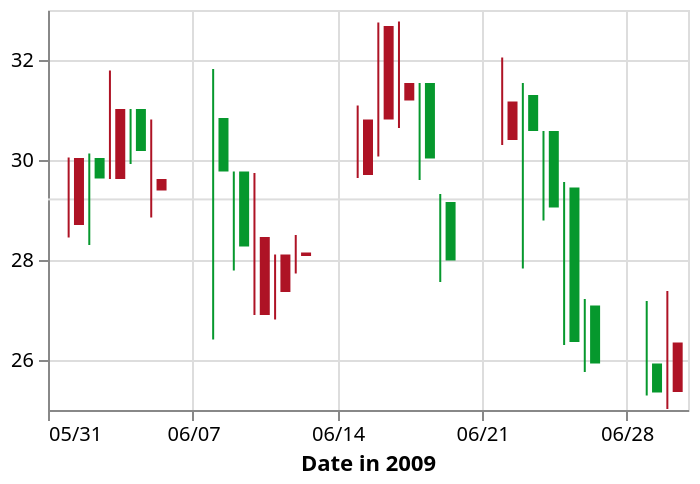 {
  "$schema": "https://vega.github.io/schema/vega-lite/v2.json",
  "width": 320,
  "description":"A candlestick chart inspired from Protovis(http://mbostock.github.io/protovis/ex/candlestick.html)",
  "data": {
    "values": [
      {
        "date": "01-Jun-2009",
        "open": 28.7,
        "high": 30.05,
        "low": 28.45,
        "close": 30.04,
        "signal": "short",
        "ret": -4.89396411092985
      },
      {
        "date": "02-Jun-2009",
        "open": 30.04,
        "high": 30.13,
        "low": 28.3,
        "close": 29.63,
        "signal": "short",
        "ret": -0.322580645161295
      },
      {
        "date": "03-Jun-2009",
        "open": 29.62,
        "high": 31.79,
        "low": 29.62,
        "close": 31.02,
        "signal": "short",
        "ret": 3.68663594470045
      },
      {
        "date": "04-Jun-2009",
        "open": 31.02,
        "high": 31.02,
        "low": 29.92,
        "close": 30.18,
        "signal": "short",
        "ret": 4.51010886469673
      },
      {
        "date": "05-Jun-2009",
        "open": 29.39,
        "high": 30.81,
        "low": 28.85,
        "close": 29.62,
        "signal": "short",
        "ret": 6.08424336973478
      },
      {
        "date": "08-Jun-2009",
        "open": 30.84,
        "high": 31.82,
        "low": 26.41,
        "close": 29.77,
        "signal": "short",
        "ret": 1.2539184952978
      },
      {
        "date": "09-Jun-2009",
        "open": 29.77,
        "high": 29.77,
        "low": 27.79,
        "close": 28.27,
        "signal": "short",
        "ret": -5.02431118314424
      },
      {
        "date": "10-Jun-2009",
        "open": 26.9,
        "high": 29.74,
        "low": 26.9,
        "close": 28.46,
        "signal": "short",
        "ret": -5.46623794212217
      },
      {
        "date": "11-Jun-2009",
        "open": 27.36,
        "high": 28.11,
        "low": 26.81,
        "close": 28.11,
        "signal": "short",
        "ret": -8.3743842364532
      },
      {
        "date": "12-Jun-2009",
        "open": 28.08,
        "high": 28.5,
        "low": 27.73,
        "close": 28.15,
        "signal": "short",
        "ret": -5.52763819095477
      },
      {
        "date": "15-Jun-2009",
        "open": 29.7,
        "high": 31.09,
        "low": 29.64,
        "close": 30.81,
        "signal": "long",
        "ret": 3.4920634920635
      },
      {
        "date": "16-Jun-2009",
        "open": 30.81,
        "high": 32.75,
        "low": 30.07,
        "close": 32.68,
        "signal": "short",
        "ret": 0.155038759689914
      },
      {
        "date": "17-Jun-2009",
        "open": 31.19,
        "high": 32.77,
        "low": 30.64,
        "close": 31.54,
        "signal": "short",
        "ret": 5.82822085889571
      },
      {
        "date": "18-Jun-2009",
        "open": 31.54,
        "high": 31.54,
        "low": 29.6,
        "close": 30.03,
        "signal": "short",
        "ret": 8.17610062893082
      },
      {
        "date": "19-Jun-2009",
        "open": 29.16,
        "high": 29.32,
        "low": 27.56,
        "close": 27.99,
        "signal": "short",
        "ret": 8.59872611464968
      },
      {
        "date": "22-Jun-2009",
        "open": 30.4,
        "high": 32.05,
        "low": 30.3,
        "close": 31.17,
        "signal": "short",
        "ret": 15.4907975460123
      },
      {
        "date": "23-Jun-2009",
        "open": 31.3,
        "high": 31.54,
        "low": 27.83,
        "close": 30.58,
        "signal": "short",
        "ret": 11.7370892018779
      },
      {
        "date": "24-Jun-2009",
        "open": 30.58,
        "high": 30.58,
        "low": 28.79,
        "close": 29.05,
        "signal": "long",
        "ret": -10.4234527687296
      },
      {
        "date": "25-Jun-2009",
        "open": 29.45,
        "high": 29.56,
        "low": 26.3,
        "close": 26.36,
        "signal": "long",
        "ret": 0
      },
      {
        "date": "26-Jun-2009",
        "open": 27.09,
        "high": 27.22,
        "low": 25.76,
        "close": 25.93,
        "signal": "long",
        "ret": 0
      },
      {
        "date": "29-Jun-2009",
        "open": 25.93,
        "high": 27.18,
        "low": 25.29,
        "close": 25.35,
        "signal": "long",
        "ret": 5.26315789473684
      },
      {
        "date": "30-Jun-2009",
        "open": 25.36,
        "high": 27.38,
        "low": 25.02,
        "close": 26.35,
        "signal": "long",
        "ret": 6.73758865248228
      }
    ]
  },
  "transform": [
    {
      "calculate": "datum.open > datum.close",
      "as": "isIncrease"
    },
    {
      "calculate": "(datum.open + datum.close)/2",
      "as": "mid"
    }
  ],
  "layer": [
    {
      "mark": "rule",
      "encoding": {
        "y": {
          "field": "mid",
          "type": "quantitative",
          "aggregate": "mean",
          "scale": {"zero": false},
          "axis": {"title": ""}
        },
        "color": {"value": "fff"}
      }
    },
    {
      "mark": "rule",
      "encoding": {
        "x": {
          "field": "date",
          "type": "temporal",
          "timeUnit": "yearmonthdate",
          "scale": {"domain": [{"month": 5, "date": 31, "year": 2009},{"month": 7, "date": 1, "year": 2009}]},
          "axis": {
            "format": "%m/%d",
            "labelAngle": 0,
            "title": "Date in 2009"
          }
        },
        "y": {"field": "low","type": "quantitative"},
        "y2": {"field": "high","type": "quantitative"},
        "color": {
          "field": "isIncrease",
          "type": "nominal",
          "scale": {"range": ["#ae1325","#06982d"]},
          "legend": null
        }
      }
    },
    {
      "mark": "bar",
      "encoding": {
        "x": {
          "field": "date",
          "type": "temporal",
          "timeUnit": "yearmonthdate"
        },
        "y": {"field": "open","type": "quantitative"},
        "y2": {"field": "close","type": "quantitative"},
        "size": {"value": 5},
        "color": {
          "field": "isIncrease",
          "type": "nominal",
          "scale": {"range": ["#ae1325","#06982d"]},
          "legend": null
        }
      }
    }
  ]
}
